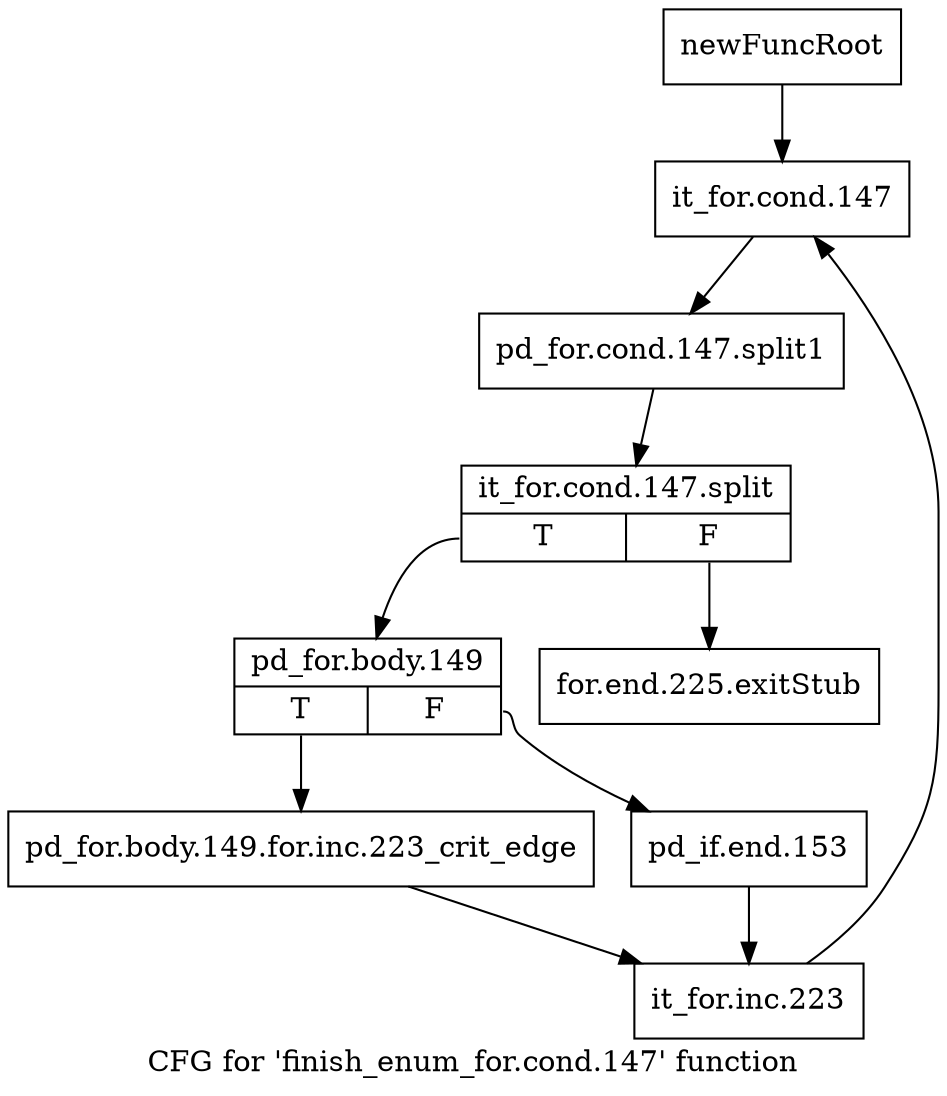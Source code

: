 digraph "CFG for 'finish_enum_for.cond.147' function" {
	label="CFG for 'finish_enum_for.cond.147' function";

	Node0x9fc6710 [shape=record,label="{newFuncRoot}"];
	Node0x9fc6710 -> Node0x9fc67b0;
	Node0x9fc6760 [shape=record,label="{for.end.225.exitStub}"];
	Node0x9fc67b0 [shape=record,label="{it_for.cond.147}"];
	Node0x9fc67b0 -> Node0xf01ae70;
	Node0xf01ae70 [shape=record,label="{pd_for.cond.147.split1}"];
	Node0xf01ae70 -> Node0xf02a5a0;
	Node0xf02a5a0 [shape=record,label="{it_for.cond.147.split|{<s0>T|<s1>F}}"];
	Node0xf02a5a0:s0 -> Node0x9fc6800;
	Node0xf02a5a0:s1 -> Node0x9fc6760;
	Node0x9fc6800 [shape=record,label="{pd_for.body.149|{<s0>T|<s1>F}}"];
	Node0x9fc6800:s0 -> Node0x9fc68a0;
	Node0x9fc6800:s1 -> Node0x9fc6850;
	Node0x9fc6850 [shape=record,label="{pd_if.end.153}"];
	Node0x9fc6850 -> Node0x9fc68f0;
	Node0x9fc68a0 [shape=record,label="{pd_for.body.149.for.inc.223_crit_edge}"];
	Node0x9fc68a0 -> Node0x9fc68f0;
	Node0x9fc68f0 [shape=record,label="{it_for.inc.223}"];
	Node0x9fc68f0 -> Node0x9fc67b0;
}
